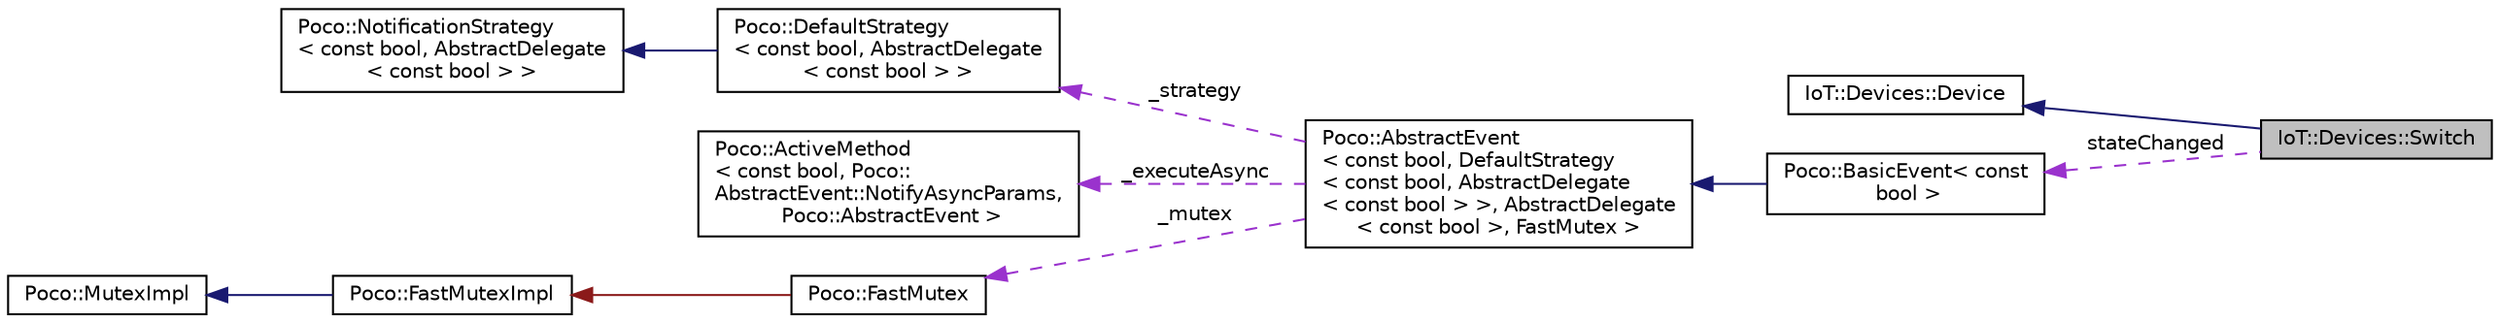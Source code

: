 digraph "IoT::Devices::Switch"
{
 // LATEX_PDF_SIZE
  edge [fontname="Helvetica",fontsize="10",labelfontname="Helvetica",labelfontsize="10"];
  node [fontname="Helvetica",fontsize="10",shape=record];
  rankdir="LR";
  Node1 [label="IoT::Devices::Switch",height=0.2,width=0.4,color="black", fillcolor="grey75", style="filled", fontcolor="black",tooltip=" "];
  Node2 -> Node1 [dir="back",color="midnightblue",fontsize="10",style="solid"];
  Node2 [label="IoT::Devices::Device",height=0.2,width=0.4,color="black", fillcolor="white", style="filled",URL="$classIoT_1_1Devices_1_1Device.html",tooltip=" "];
  Node3 -> Node1 [dir="back",color="darkorchid3",fontsize="10",style="dashed",label=" stateChanged" ];
  Node3 [label="Poco::BasicEvent\< const\l bool \>",height=0.2,width=0.4,color="black", fillcolor="white", style="filled",URL="$classPoco_1_1BasicEvent.html",tooltip=" "];
  Node4 -> Node3 [dir="back",color="midnightblue",fontsize="10",style="solid"];
  Node4 [label="Poco::AbstractEvent\l\< const bool, DefaultStrategy\l\< const bool, AbstractDelegate\l\< const bool \> \>, AbstractDelegate\l\< const bool \>, FastMutex \>",height=0.2,width=0.4,color="black", fillcolor="white", style="filled",URL="$classPoco_1_1AbstractEvent.html",tooltip=" "];
  Node5 -> Node4 [dir="back",color="darkorchid3",fontsize="10",style="dashed",label=" _strategy" ];
  Node5 [label="Poco::DefaultStrategy\l\< const bool, AbstractDelegate\l\< const bool \> \>",height=0.2,width=0.4,color="black", fillcolor="white", style="filled",URL="$classPoco_1_1DefaultStrategy.html",tooltip=" "];
  Node6 -> Node5 [dir="back",color="midnightblue",fontsize="10",style="solid"];
  Node6 [label="Poco::NotificationStrategy\l\< const bool, AbstractDelegate\l\< const bool \> \>",height=0.2,width=0.4,color="black", fillcolor="white", style="filled",URL="$classPoco_1_1NotificationStrategy.html",tooltip=" "];
  Node7 -> Node4 [dir="back",color="darkorchid3",fontsize="10",style="dashed",label=" _executeAsync" ];
  Node7 [label="Poco::ActiveMethod\l\< const bool, Poco::\lAbstractEvent::NotifyAsyncParams,\l Poco::AbstractEvent \>",height=0.2,width=0.4,color="black", fillcolor="white", style="filled",URL="$classPoco_1_1ActiveMethod.html",tooltip=" "];
  Node8 -> Node4 [dir="back",color="darkorchid3",fontsize="10",style="dashed",label=" _mutex" ];
  Node8 [label="Poco::FastMutex",height=0.2,width=0.4,color="black", fillcolor="white", style="filled",URL="$classPoco_1_1FastMutex.html",tooltip=" "];
  Node9 -> Node8 [dir="back",color="firebrick4",fontsize="10",style="solid"];
  Node9 [label="Poco::FastMutexImpl",height=0.2,width=0.4,color="black", fillcolor="white", style="filled",URL="$classPoco_1_1FastMutexImpl.html",tooltip=" "];
  Node10 -> Node9 [dir="back",color="midnightblue",fontsize="10",style="solid"];
  Node10 [label="Poco::MutexImpl",height=0.2,width=0.4,color="black", fillcolor="white", style="filled",URL="$classPoco_1_1MutexImpl.html",tooltip=" "];
}

